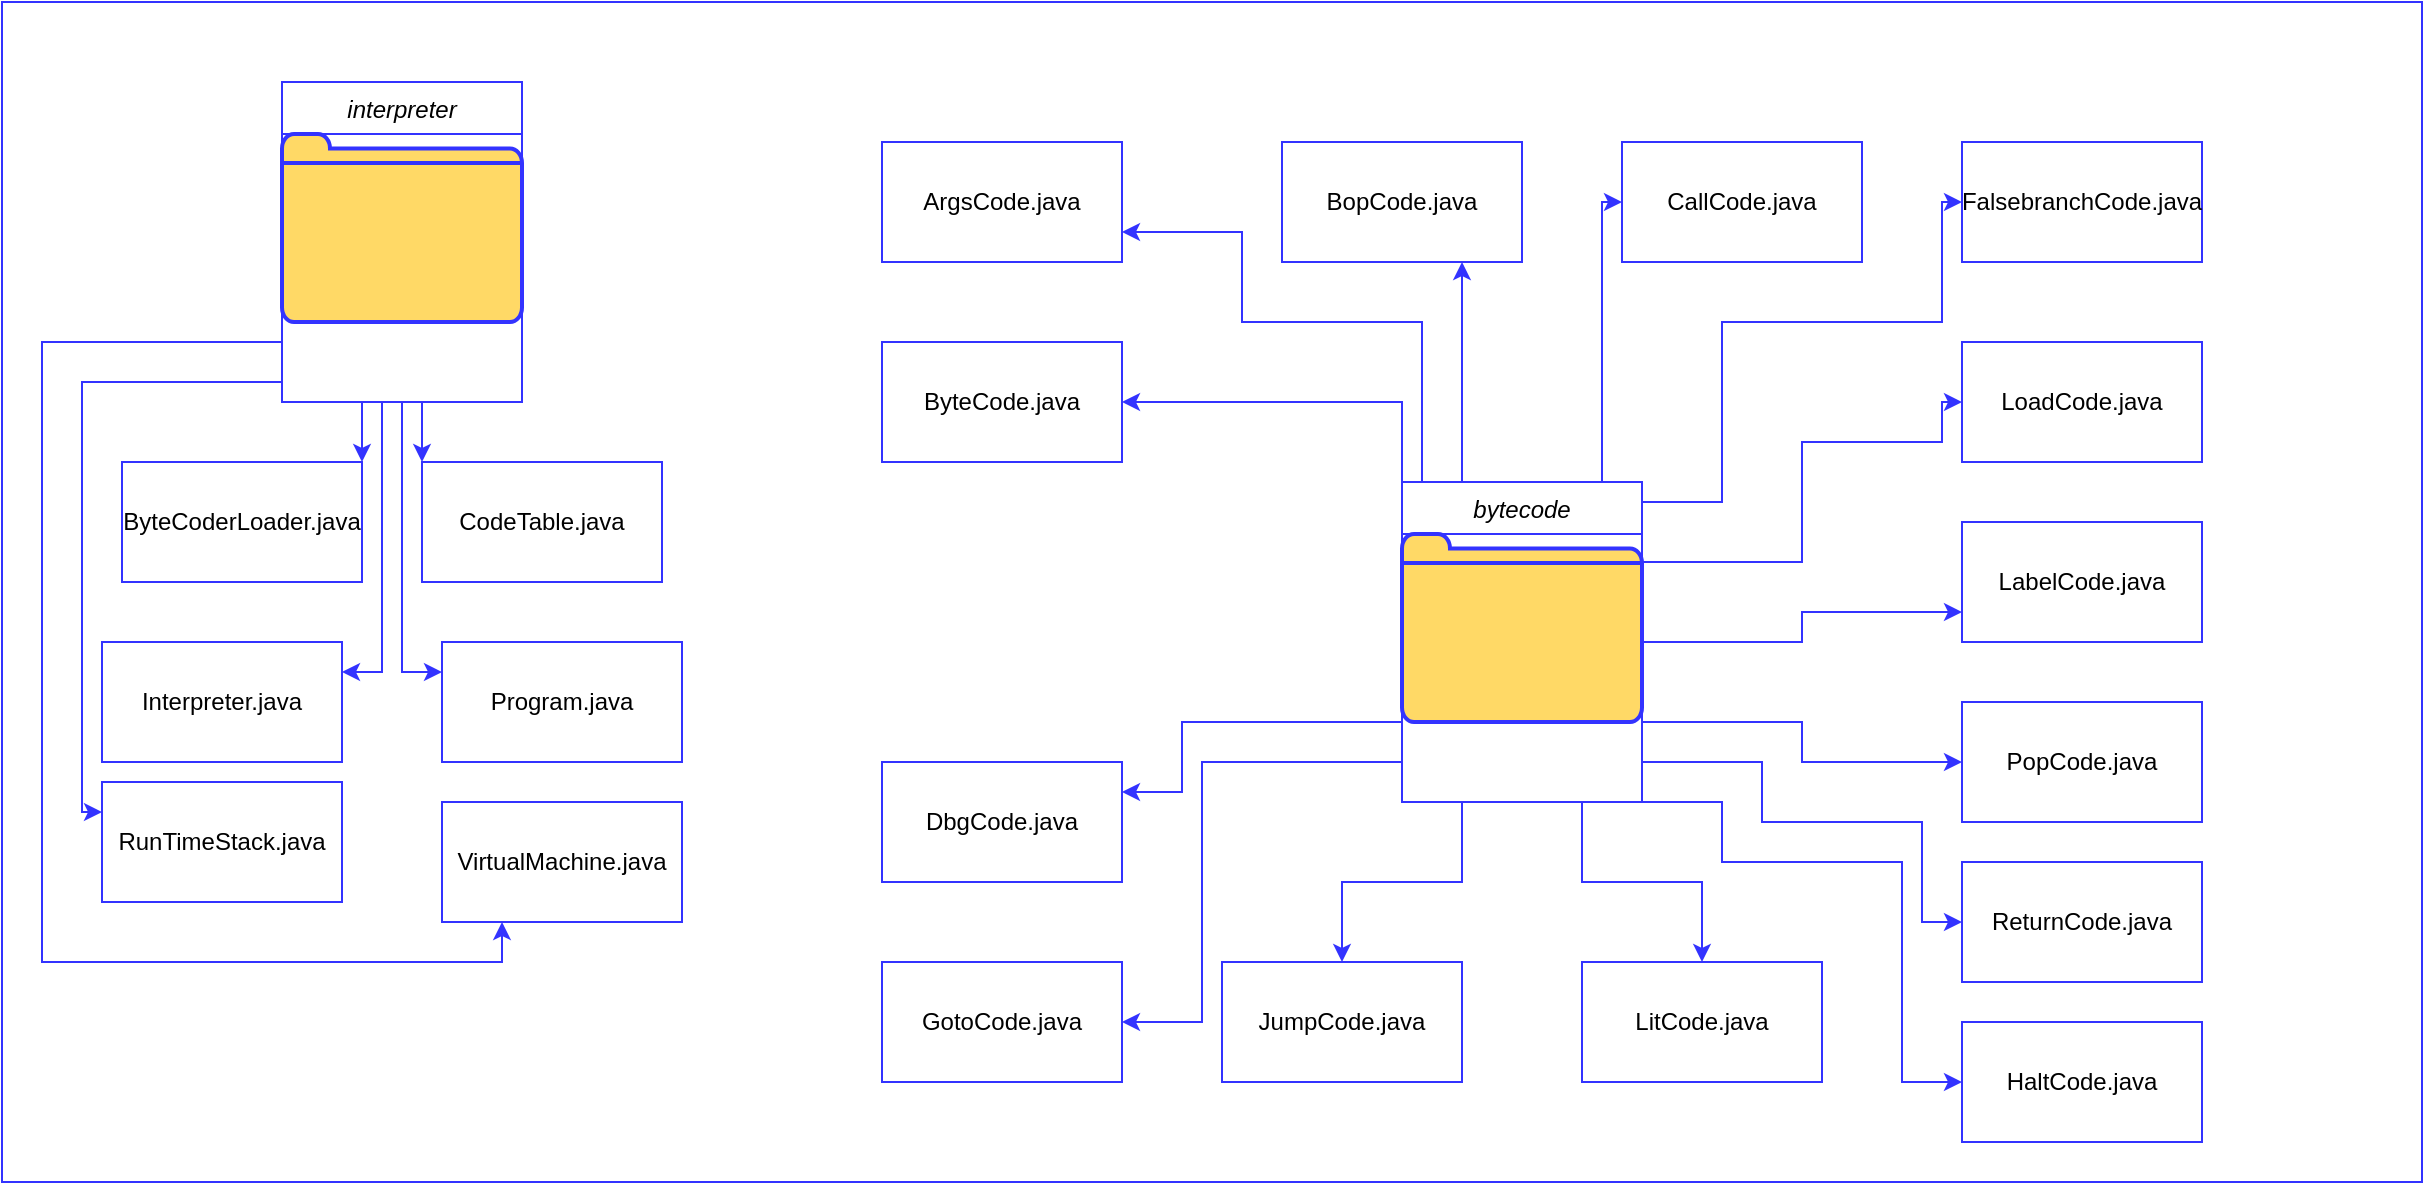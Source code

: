 <mxfile version="20.6.0" type="github">
  <diagram id="C5RBs43oDa-KdzZeNtuy" name="Page-1">
    <mxGraphModel dx="1346" dy="613" grid="1" gridSize="10" guides="1" tooltips="1" connect="1" arrows="1" fold="1" page="1" pageScale="1" pageWidth="827" pageHeight="1169" math="0" shadow="0">
      <root>
        <mxCell id="WIyWlLk6GJQsqaUBKTNV-0" />
        <mxCell id="WIyWlLk6GJQsqaUBKTNV-1" parent="WIyWlLk6GJQsqaUBKTNV-0" />
        <mxCell id="xKXgVrUjVkph2GvwJkYo-69" value="" style="rounded=0;whiteSpace=wrap;html=1;shadow=0;strokeColor=#3333FF;fillColor=#FFFFFF;" parent="WIyWlLk6GJQsqaUBKTNV-1" vertex="1">
          <mxGeometry width="1210" height="590" as="geometry" />
        </mxCell>
        <mxCell id="xKXgVrUjVkph2GvwJkYo-58" style="edgeStyle=orthogonalEdgeStyle;rounded=0;orthogonalLoop=1;jettySize=auto;html=1;exitX=0.5;exitY=1;exitDx=0;exitDy=0;entryX=1;entryY=0;entryDx=0;entryDy=0;strokeColor=#3333FF;shadow=0;" parent="WIyWlLk6GJQsqaUBKTNV-1" source="zkfFHV4jXpPFQw0GAbJ--0" target="xKXgVrUjVkph2GvwJkYo-19" edge="1">
          <mxGeometry relative="1" as="geometry" />
        </mxCell>
        <mxCell id="xKXgVrUjVkph2GvwJkYo-59" style="edgeStyle=orthogonalEdgeStyle;rounded=0;orthogonalLoop=1;jettySize=auto;html=1;exitX=0.75;exitY=1;exitDx=0;exitDy=0;entryX=0;entryY=0;entryDx=0;entryDy=0;strokeColor=#3333FF;shadow=0;" parent="WIyWlLk6GJQsqaUBKTNV-1" source="zkfFHV4jXpPFQw0GAbJ--0" target="xKXgVrUjVkph2GvwJkYo-20" edge="1">
          <mxGeometry relative="1" as="geometry" />
        </mxCell>
        <mxCell id="xKXgVrUjVkph2GvwJkYo-60" style="edgeStyle=orthogonalEdgeStyle;rounded=0;orthogonalLoop=1;jettySize=auto;html=1;exitX=0.5;exitY=1;exitDx=0;exitDy=0;entryX=1;entryY=0.25;entryDx=0;entryDy=0;strokeColor=#3333FF;shadow=0;" parent="WIyWlLk6GJQsqaUBKTNV-1" source="zkfFHV4jXpPFQw0GAbJ--0" target="xKXgVrUjVkph2GvwJkYo-21" edge="1">
          <mxGeometry relative="1" as="geometry">
            <Array as="points">
              <mxPoint x="190" y="200" />
              <mxPoint x="190" y="335" />
            </Array>
          </mxGeometry>
        </mxCell>
        <mxCell id="xKXgVrUjVkph2GvwJkYo-63" style="edgeStyle=orthogonalEdgeStyle;rounded=0;orthogonalLoop=1;jettySize=auto;html=1;exitX=0.5;exitY=1;exitDx=0;exitDy=0;entryX=0;entryY=0.25;entryDx=0;entryDy=0;strokeColor=#3333FF;shadow=0;" parent="WIyWlLk6GJQsqaUBKTNV-1" source="zkfFHV4jXpPFQw0GAbJ--0" target="xKXgVrUjVkph2GvwJkYo-18" edge="1">
          <mxGeometry relative="1" as="geometry" />
        </mxCell>
        <mxCell id="xKXgVrUjVkph2GvwJkYo-66" style="edgeStyle=orthogonalEdgeStyle;rounded=0;orthogonalLoop=1;jettySize=auto;html=1;exitX=0;exitY=0.75;exitDx=0;exitDy=0;entryX=0;entryY=0.25;entryDx=0;entryDy=0;strokeColor=#3333FF;shadow=0;" parent="WIyWlLk6GJQsqaUBKTNV-1" source="zkfFHV4jXpPFQw0GAbJ--0" target="xKXgVrUjVkph2GvwJkYo-17" edge="1">
          <mxGeometry relative="1" as="geometry">
            <Array as="points">
              <mxPoint x="140" y="190" />
              <mxPoint x="40" y="190" />
              <mxPoint x="40" y="405" />
            </Array>
          </mxGeometry>
        </mxCell>
        <mxCell id="xKXgVrUjVkph2GvwJkYo-67" style="edgeStyle=orthogonalEdgeStyle;rounded=0;orthogonalLoop=1;jettySize=auto;html=1;exitX=0;exitY=0.5;exitDx=0;exitDy=0;entryX=0.25;entryY=1;entryDx=0;entryDy=0;strokeColor=#3333FF;shadow=0;" parent="WIyWlLk6GJQsqaUBKTNV-1" source="zkfFHV4jXpPFQw0GAbJ--0" target="xKXgVrUjVkph2GvwJkYo-23" edge="1">
          <mxGeometry relative="1" as="geometry">
            <Array as="points">
              <mxPoint x="140" y="170" />
              <mxPoint x="20" y="170" />
              <mxPoint x="20" y="480" />
              <mxPoint x="250" y="480" />
            </Array>
          </mxGeometry>
        </mxCell>
        <mxCell id="zkfFHV4jXpPFQw0GAbJ--0" value="interpreter" style="swimlane;fontStyle=2;align=center;verticalAlign=top;childLayout=stackLayout;horizontal=1;startSize=26;horizontalStack=0;resizeParent=1;resizeLast=0;collapsible=1;marginBottom=0;rounded=0;shadow=0;strokeWidth=1;strokeColor=#3333FF;" parent="WIyWlLk6GJQsqaUBKTNV-1" vertex="1">
          <mxGeometry x="140" y="40" width="120" height="160" as="geometry">
            <mxRectangle x="230" y="140" width="160" height="26" as="alternateBounds" />
          </mxGeometry>
        </mxCell>
        <mxCell id="xKXgVrUjVkph2GvwJkYo-1" value="" style="html=1;verticalLabelPosition=bottom;align=center;labelBackgroundColor=#ffffff;verticalAlign=top;strokeWidth=2;strokeColor=#3333FF;shadow=0;dashed=0;shape=mxgraph.ios7.icons.folder;fillColor=#FFD966;" parent="zkfFHV4jXpPFQw0GAbJ--0" vertex="1">
          <mxGeometry y="26" width="120" height="94" as="geometry" />
        </mxCell>
        <mxCell id="xKXgVrUjVkph2GvwJkYo-17" value="RunTimeStack.java" style="rounded=0;whiteSpace=wrap;html=1;strokeColor=#3333FF;shadow=0;" parent="WIyWlLk6GJQsqaUBKTNV-1" vertex="1">
          <mxGeometry x="50" y="390" width="120" height="60" as="geometry" />
        </mxCell>
        <mxCell id="xKXgVrUjVkph2GvwJkYo-18" value="Program.java" style="rounded=0;whiteSpace=wrap;html=1;strokeColor=#3333FF;shadow=0;" parent="WIyWlLk6GJQsqaUBKTNV-1" vertex="1">
          <mxGeometry x="220" y="320" width="120" height="60" as="geometry" />
        </mxCell>
        <mxCell id="xKXgVrUjVkph2GvwJkYo-19" value="ByteCoderLoader.java" style="rounded=0;whiteSpace=wrap;html=1;strokeColor=#3333FF;shadow=0;" parent="WIyWlLk6GJQsqaUBKTNV-1" vertex="1">
          <mxGeometry x="60" y="230" width="120" height="60" as="geometry" />
        </mxCell>
        <mxCell id="xKXgVrUjVkph2GvwJkYo-20" value="CodeTable.java" style="rounded=0;whiteSpace=wrap;html=1;strokeColor=#3333FF;shadow=0;" parent="WIyWlLk6GJQsqaUBKTNV-1" vertex="1">
          <mxGeometry x="210" y="230" width="120" height="60" as="geometry" />
        </mxCell>
        <mxCell id="xKXgVrUjVkph2GvwJkYo-21" value="Interpreter.java" style="rounded=0;whiteSpace=wrap;html=1;strokeColor=#3333FF;shadow=0;" parent="WIyWlLk6GJQsqaUBKTNV-1" vertex="1">
          <mxGeometry x="50" y="320" width="120" height="60" as="geometry" />
        </mxCell>
        <mxCell id="xKXgVrUjVkph2GvwJkYo-23" value="VirtualMachine.java" style="rounded=0;whiteSpace=wrap;html=1;strokeColor=#3333FF;shadow=0;" parent="WIyWlLk6GJQsqaUBKTNV-1" vertex="1">
          <mxGeometry x="220" y="400" width="120" height="60" as="geometry" />
        </mxCell>
        <mxCell id="7rGC_AcFOtSBEldsGUxv-7" style="edgeStyle=orthogonalEdgeStyle;rounded=0;orthogonalLoop=1;jettySize=auto;html=1;exitX=0.25;exitY=0;exitDx=0;exitDy=0;entryX=0.75;entryY=1;entryDx=0;entryDy=0;strokeColor=#3333FF;" edge="1" parent="WIyWlLk6GJQsqaUBKTNV-1" source="xKXgVrUjVkph2GvwJkYo-24" target="xKXgVrUjVkph2GvwJkYo-28">
          <mxGeometry relative="1" as="geometry" />
        </mxCell>
        <mxCell id="7rGC_AcFOtSBEldsGUxv-8" style="edgeStyle=orthogonalEdgeStyle;rounded=0;orthogonalLoop=1;jettySize=auto;html=1;exitX=0.75;exitY=0;exitDx=0;exitDy=0;strokeColor=#3333FF;" edge="1" parent="WIyWlLk6GJQsqaUBKTNV-1" source="xKXgVrUjVkph2GvwJkYo-24" target="xKXgVrUjVkph2GvwJkYo-27">
          <mxGeometry relative="1" as="geometry">
            <Array as="points">
              <mxPoint x="800" y="240" />
              <mxPoint x="800" y="100" />
            </Array>
          </mxGeometry>
        </mxCell>
        <mxCell id="7rGC_AcFOtSBEldsGUxv-9" style="edgeStyle=orthogonalEdgeStyle;rounded=0;orthogonalLoop=1;jettySize=auto;html=1;exitX=1;exitY=0;exitDx=0;exitDy=0;strokeColor=#3333FF;" edge="1" parent="WIyWlLk6GJQsqaUBKTNV-1" source="xKXgVrUjVkph2GvwJkYo-24" target="xKXgVrUjVkph2GvwJkYo-32">
          <mxGeometry relative="1" as="geometry">
            <Array as="points">
              <mxPoint x="820" y="250" />
              <mxPoint x="860" y="250" />
              <mxPoint x="860" y="160" />
              <mxPoint x="970" y="160" />
              <mxPoint x="970" y="100" />
            </Array>
          </mxGeometry>
        </mxCell>
        <mxCell id="7rGC_AcFOtSBEldsGUxv-10" style="edgeStyle=orthogonalEdgeStyle;rounded=0;orthogonalLoop=1;jettySize=auto;html=1;exitX=1;exitY=0;exitDx=0;exitDy=0;strokeColor=#3333FF;" edge="1" parent="WIyWlLk6GJQsqaUBKTNV-1" source="xKXgVrUjVkph2GvwJkYo-24" target="xKXgVrUjVkph2GvwJkYo-37">
          <mxGeometry relative="1" as="geometry">
            <Array as="points">
              <mxPoint x="820" y="280" />
              <mxPoint x="900" y="280" />
              <mxPoint x="900" y="220" />
              <mxPoint x="970" y="220" />
              <mxPoint x="970" y="200" />
            </Array>
          </mxGeometry>
        </mxCell>
        <mxCell id="7rGC_AcFOtSBEldsGUxv-11" style="edgeStyle=orthogonalEdgeStyle;rounded=0;orthogonalLoop=1;jettySize=auto;html=1;exitX=1;exitY=0.75;exitDx=0;exitDy=0;entryX=0;entryY=0.75;entryDx=0;entryDy=0;strokeColor=#3333FF;" edge="1" parent="WIyWlLk6GJQsqaUBKTNV-1" source="xKXgVrUjVkph2GvwJkYo-24" target="xKXgVrUjVkph2GvwJkYo-36">
          <mxGeometry relative="1" as="geometry">
            <Array as="points">
              <mxPoint x="820" y="320" />
              <mxPoint x="900" y="320" />
              <mxPoint x="900" y="305" />
            </Array>
          </mxGeometry>
        </mxCell>
        <mxCell id="7rGC_AcFOtSBEldsGUxv-12" style="edgeStyle=orthogonalEdgeStyle;rounded=0;orthogonalLoop=1;jettySize=auto;html=1;exitX=1;exitY=0.75;exitDx=0;exitDy=0;entryX=0;entryY=0.5;entryDx=0;entryDy=0;strokeColor=#3333FF;" edge="1" parent="WIyWlLk6GJQsqaUBKTNV-1" source="xKXgVrUjVkph2GvwJkYo-24" target="xKXgVrUjVkph2GvwJkYo-38">
          <mxGeometry relative="1" as="geometry" />
        </mxCell>
        <mxCell id="7rGC_AcFOtSBEldsGUxv-13" style="edgeStyle=orthogonalEdgeStyle;rounded=0;orthogonalLoop=1;jettySize=auto;html=1;exitX=1;exitY=1;exitDx=0;exitDy=0;entryX=0;entryY=0.5;entryDx=0;entryDy=0;strokeColor=#3333FF;" edge="1" parent="WIyWlLk6GJQsqaUBKTNV-1" source="xKXgVrUjVkph2GvwJkYo-24" target="xKXgVrUjVkph2GvwJkYo-39">
          <mxGeometry relative="1" as="geometry">
            <Array as="points">
              <mxPoint x="820" y="380" />
              <mxPoint x="880" y="380" />
              <mxPoint x="880" y="410" />
              <mxPoint x="960" y="410" />
              <mxPoint x="960" y="460" />
            </Array>
          </mxGeometry>
        </mxCell>
        <mxCell id="7rGC_AcFOtSBEldsGUxv-14" style="edgeStyle=orthogonalEdgeStyle;rounded=0;orthogonalLoop=1;jettySize=auto;html=1;exitX=1;exitY=1;exitDx=0;exitDy=0;entryX=0;entryY=0.5;entryDx=0;entryDy=0;strokeColor=#3333FF;" edge="1" parent="WIyWlLk6GJQsqaUBKTNV-1" source="xKXgVrUjVkph2GvwJkYo-24" target="xKXgVrUjVkph2GvwJkYo-34">
          <mxGeometry relative="1" as="geometry">
            <Array as="points">
              <mxPoint x="860" y="400" />
              <mxPoint x="860" y="430" />
              <mxPoint x="950" y="430" />
              <mxPoint x="950" y="540" />
            </Array>
          </mxGeometry>
        </mxCell>
        <mxCell id="7rGC_AcFOtSBEldsGUxv-15" style="edgeStyle=orthogonalEdgeStyle;rounded=0;orthogonalLoop=1;jettySize=auto;html=1;exitX=0.75;exitY=1;exitDx=0;exitDy=0;strokeColor=#3333FF;" edge="1" parent="WIyWlLk6GJQsqaUBKTNV-1" source="xKXgVrUjVkph2GvwJkYo-24" target="xKXgVrUjVkph2GvwJkYo-35">
          <mxGeometry relative="1" as="geometry" />
        </mxCell>
        <mxCell id="7rGC_AcFOtSBEldsGUxv-16" style="edgeStyle=orthogonalEdgeStyle;rounded=0;orthogonalLoop=1;jettySize=auto;html=1;exitX=0.25;exitY=1;exitDx=0;exitDy=0;strokeColor=#3333FF;" edge="1" parent="WIyWlLk6GJQsqaUBKTNV-1" source="xKXgVrUjVkph2GvwJkYo-24" target="xKXgVrUjVkph2GvwJkYo-33">
          <mxGeometry relative="1" as="geometry" />
        </mxCell>
        <mxCell id="7rGC_AcFOtSBEldsGUxv-19" style="edgeStyle=orthogonalEdgeStyle;rounded=0;orthogonalLoop=1;jettySize=auto;html=1;exitX=0;exitY=0.75;exitDx=0;exitDy=0;entryX=1;entryY=0.5;entryDx=0;entryDy=0;strokeColor=#3333FF;" edge="1" parent="WIyWlLk6GJQsqaUBKTNV-1" source="xKXgVrUjVkph2GvwJkYo-24" target="xKXgVrUjVkph2GvwJkYo-30">
          <mxGeometry relative="1" as="geometry">
            <Array as="points">
              <mxPoint x="700" y="380" />
              <mxPoint x="600" y="380" />
              <mxPoint x="600" y="510" />
            </Array>
          </mxGeometry>
        </mxCell>
        <mxCell id="7rGC_AcFOtSBEldsGUxv-20" style="edgeStyle=orthogonalEdgeStyle;rounded=0;orthogonalLoop=1;jettySize=auto;html=1;exitX=0;exitY=0.75;exitDx=0;exitDy=0;entryX=1;entryY=0.25;entryDx=0;entryDy=0;strokeColor=#3333FF;" edge="1" parent="WIyWlLk6GJQsqaUBKTNV-1" source="xKXgVrUjVkph2GvwJkYo-24" target="xKXgVrUjVkph2GvwJkYo-31">
          <mxGeometry relative="1" as="geometry">
            <Array as="points">
              <mxPoint x="590" y="360" />
              <mxPoint x="590" y="395" />
            </Array>
          </mxGeometry>
        </mxCell>
        <mxCell id="7rGC_AcFOtSBEldsGUxv-21" style="edgeStyle=orthogonalEdgeStyle;rounded=0;orthogonalLoop=1;jettySize=auto;html=1;exitX=0;exitY=0;exitDx=0;exitDy=0;entryX=1;entryY=0.75;entryDx=0;entryDy=0;strokeColor=#3333FF;" edge="1" parent="WIyWlLk6GJQsqaUBKTNV-1" source="xKXgVrUjVkph2GvwJkYo-24" target="xKXgVrUjVkph2GvwJkYo-26">
          <mxGeometry relative="1" as="geometry">
            <Array as="points">
              <mxPoint x="710" y="240" />
              <mxPoint x="710" y="160" />
              <mxPoint x="620" y="160" />
              <mxPoint x="620" y="115" />
            </Array>
          </mxGeometry>
        </mxCell>
        <mxCell id="7rGC_AcFOtSBEldsGUxv-22" style="edgeStyle=orthogonalEdgeStyle;rounded=0;orthogonalLoop=1;jettySize=auto;html=1;exitX=0;exitY=0;exitDx=0;exitDy=0;entryX=1;entryY=0.5;entryDx=0;entryDy=0;strokeColor=#3333FF;" edge="1" parent="WIyWlLk6GJQsqaUBKTNV-1" source="xKXgVrUjVkph2GvwJkYo-24" target="xKXgVrUjVkph2GvwJkYo-29">
          <mxGeometry relative="1" as="geometry" />
        </mxCell>
        <mxCell id="xKXgVrUjVkph2GvwJkYo-24" value="bytecode" style="swimlane;fontStyle=2;align=center;verticalAlign=top;childLayout=stackLayout;horizontal=1;startSize=26;horizontalStack=0;resizeParent=1;resizeLast=0;collapsible=1;marginBottom=0;rounded=0;shadow=0;strokeWidth=1;strokeColor=#3333FF;" parent="WIyWlLk6GJQsqaUBKTNV-1" vertex="1">
          <mxGeometry x="700" y="240" width="120" height="160" as="geometry">
            <mxRectangle x="230" y="140" width="160" height="26" as="alternateBounds" />
          </mxGeometry>
        </mxCell>
        <mxCell id="xKXgVrUjVkph2GvwJkYo-25" value="" style="html=1;verticalLabelPosition=bottom;align=center;labelBackgroundColor=#ffffff;verticalAlign=top;strokeWidth=2;strokeColor=#3333FF;shadow=0;dashed=0;shape=mxgraph.ios7.icons.folder;fillColor=#FFD966;" parent="xKXgVrUjVkph2GvwJkYo-24" vertex="1">
          <mxGeometry y="26" width="120" height="94" as="geometry" />
        </mxCell>
        <mxCell id="xKXgVrUjVkph2GvwJkYo-26" value="ArgsCode.java" style="rounded=0;whiteSpace=wrap;html=1;strokeColor=#3333FF;shadow=0;" parent="WIyWlLk6GJQsqaUBKTNV-1" vertex="1">
          <mxGeometry x="440" y="70" width="120" height="60" as="geometry" />
        </mxCell>
        <mxCell id="xKXgVrUjVkph2GvwJkYo-27" value="CallCode.java" style="rounded=0;whiteSpace=wrap;html=1;strokeColor=#3333FF;shadow=0;" parent="WIyWlLk6GJQsqaUBKTNV-1" vertex="1">
          <mxGeometry x="810" y="70" width="120" height="60" as="geometry" />
        </mxCell>
        <mxCell id="xKXgVrUjVkph2GvwJkYo-28" value="BopCode.java" style="rounded=0;whiteSpace=wrap;html=1;strokeColor=#3333FF;shadow=0;" parent="WIyWlLk6GJQsqaUBKTNV-1" vertex="1">
          <mxGeometry x="640" y="70" width="120" height="60" as="geometry" />
        </mxCell>
        <mxCell id="xKXgVrUjVkph2GvwJkYo-29" value="ByteCode.java" style="rounded=0;whiteSpace=wrap;html=1;strokeColor=#3333FF;shadow=0;" parent="WIyWlLk6GJQsqaUBKTNV-1" vertex="1">
          <mxGeometry x="440" y="170" width="120" height="60" as="geometry" />
        </mxCell>
        <mxCell id="xKXgVrUjVkph2GvwJkYo-30" value="GotoCode.java" style="rounded=0;whiteSpace=wrap;html=1;strokeColor=#3333FF;shadow=0;" parent="WIyWlLk6GJQsqaUBKTNV-1" vertex="1">
          <mxGeometry x="440" y="480" width="120" height="60" as="geometry" />
        </mxCell>
        <mxCell id="xKXgVrUjVkph2GvwJkYo-31" value="DbgCode.java" style="rounded=0;whiteSpace=wrap;html=1;strokeColor=#3333FF;shadow=0;" parent="WIyWlLk6GJQsqaUBKTNV-1" vertex="1">
          <mxGeometry x="440" y="380" width="120" height="60" as="geometry" />
        </mxCell>
        <mxCell id="xKXgVrUjVkph2GvwJkYo-32" value="FalsebranchCode.java" style="rounded=0;whiteSpace=wrap;html=1;strokeColor=#3333FF;shadow=0;" parent="WIyWlLk6GJQsqaUBKTNV-1" vertex="1">
          <mxGeometry x="980" y="70" width="120" height="60" as="geometry" />
        </mxCell>
        <mxCell id="xKXgVrUjVkph2GvwJkYo-33" value="JumpCode.java" style="rounded=0;whiteSpace=wrap;html=1;strokeColor=#3333FF;shadow=0;" parent="WIyWlLk6GJQsqaUBKTNV-1" vertex="1">
          <mxGeometry x="610" y="480" width="120" height="60" as="geometry" />
        </mxCell>
        <mxCell id="xKXgVrUjVkph2GvwJkYo-34" value="HaltCode.java" style="rounded=0;whiteSpace=wrap;html=1;strokeColor=#3333FF;shadow=0;" parent="WIyWlLk6GJQsqaUBKTNV-1" vertex="1">
          <mxGeometry x="980" y="510" width="120" height="60" as="geometry" />
        </mxCell>
        <mxCell id="xKXgVrUjVkph2GvwJkYo-35" value="LitCode.java" style="rounded=0;whiteSpace=wrap;html=1;strokeColor=#3333FF;shadow=0;" parent="WIyWlLk6GJQsqaUBKTNV-1" vertex="1">
          <mxGeometry x="790" y="480" width="120" height="60" as="geometry" />
        </mxCell>
        <mxCell id="xKXgVrUjVkph2GvwJkYo-36" value="LabelCode.java" style="rounded=0;whiteSpace=wrap;html=1;strokeColor=#3333FF;shadow=0;" parent="WIyWlLk6GJQsqaUBKTNV-1" vertex="1">
          <mxGeometry x="980" y="260" width="120" height="60" as="geometry" />
        </mxCell>
        <mxCell id="xKXgVrUjVkph2GvwJkYo-37" value="LoadCode.java" style="rounded=0;whiteSpace=wrap;html=1;strokeColor=#3333FF;shadow=0;" parent="WIyWlLk6GJQsqaUBKTNV-1" vertex="1">
          <mxGeometry x="980" y="170" width="120" height="60" as="geometry" />
        </mxCell>
        <mxCell id="xKXgVrUjVkph2GvwJkYo-38" value="PopCode.java" style="rounded=0;whiteSpace=wrap;html=1;strokeColor=#3333FF;shadow=0;" parent="WIyWlLk6GJQsqaUBKTNV-1" vertex="1">
          <mxGeometry x="980" y="350" width="120" height="60" as="geometry" />
        </mxCell>
        <mxCell id="xKXgVrUjVkph2GvwJkYo-39" value="ReturnCode.java" style="rounded=0;whiteSpace=wrap;html=1;strokeColor=#3333FF;shadow=0;" parent="WIyWlLk6GJQsqaUBKTNV-1" vertex="1">
          <mxGeometry x="980" y="430" width="120" height="60" as="geometry" />
        </mxCell>
      </root>
    </mxGraphModel>
  </diagram>
</mxfile>
